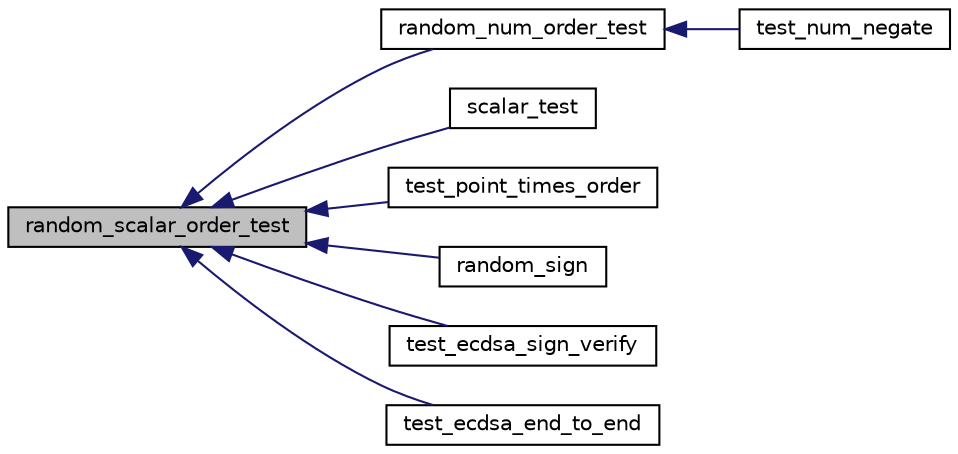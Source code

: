 digraph "random_scalar_order_test"
{
  edge [fontname="Helvetica",fontsize="10",labelfontname="Helvetica",labelfontsize="10"];
  node [fontname="Helvetica",fontsize="10",shape=record];
  rankdir="LR";
  Node54 [label="random_scalar_order_test",height=0.2,width=0.4,color="black", fillcolor="grey75", style="filled", fontcolor="black"];
  Node54 -> Node55 [dir="back",color="midnightblue",fontsize="10",style="solid",fontname="Helvetica"];
  Node55 [label="random_num_order_test",height=0.2,width=0.4,color="black", fillcolor="white", style="filled",URL="$tests_8c.html#a5d6e727cae3623849fe05c6dd5aa6262"];
  Node55 -> Node56 [dir="back",color="midnightblue",fontsize="10",style="solid",fontname="Helvetica"];
  Node56 [label="test_num_negate",height=0.2,width=0.4,color="black", fillcolor="white", style="filled",URL="$tests_8c.html#a6cccf1ffe3b4863fec653e8bae8c0cb0"];
  Node54 -> Node57 [dir="back",color="midnightblue",fontsize="10",style="solid",fontname="Helvetica"];
  Node57 [label="scalar_test",height=0.2,width=0.4,color="black", fillcolor="white", style="filled",URL="$tests_8c.html#a0ac2e9ed5b8ba27e48fba5150cebfa82"];
  Node54 -> Node58 [dir="back",color="midnightblue",fontsize="10",style="solid",fontname="Helvetica"];
  Node58 [label="test_point_times_order",height=0.2,width=0.4,color="black", fillcolor="white", style="filled",URL="$tests_8c.html#a7321ac3a651f18303df4ed19258d040d"];
  Node54 -> Node59 [dir="back",color="midnightblue",fontsize="10",style="solid",fontname="Helvetica"];
  Node59 [label="random_sign",height=0.2,width=0.4,color="black", fillcolor="white", style="filled",URL="$tests_8c.html#a4c8358296e99c183012e7d3ee6ddc06f"];
  Node54 -> Node60 [dir="back",color="midnightblue",fontsize="10",style="solid",fontname="Helvetica"];
  Node60 [label="test_ecdsa_sign_verify",height=0.2,width=0.4,color="black", fillcolor="white", style="filled",URL="$tests_8c.html#a9f741d7d63a637666b9884c5241abd00"];
  Node54 -> Node61 [dir="back",color="midnightblue",fontsize="10",style="solid",fontname="Helvetica"];
  Node61 [label="test_ecdsa_end_to_end",height=0.2,width=0.4,color="black", fillcolor="white", style="filled",URL="$tests_8c.html#a3fc9dc1908215215a68690ea1bfa8bcd"];
}
